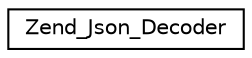 digraph G
{
  edge [fontname="Helvetica",fontsize="10",labelfontname="Helvetica",labelfontsize="10"];
  node [fontname="Helvetica",fontsize="10",shape=record];
  rankdir="LR";
  Node1 [label="Zend_Json_Decoder",height=0.2,width=0.4,color="black", fillcolor="white", style="filled",URL="$class_zend___json___decoder.html"];
}
